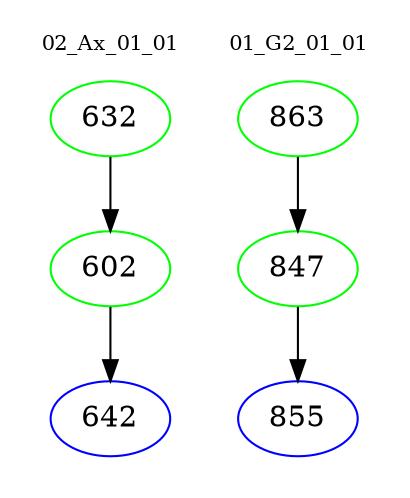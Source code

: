 digraph{
subgraph cluster_0 {
color = white
label = "02_Ax_01_01";
fontsize=10;
T0_632 [label="632", color="green"]
T0_632 -> T0_602 [color="black"]
T0_602 [label="602", color="green"]
T0_602 -> T0_642 [color="black"]
T0_642 [label="642", color="blue"]
}
subgraph cluster_1 {
color = white
label = "01_G2_01_01";
fontsize=10;
T1_863 [label="863", color="green"]
T1_863 -> T1_847 [color="black"]
T1_847 [label="847", color="green"]
T1_847 -> T1_855 [color="black"]
T1_855 [label="855", color="blue"]
}
}
